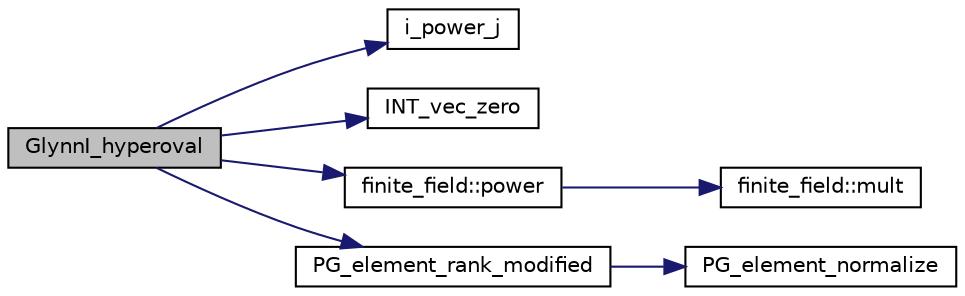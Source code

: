 digraph "GlynnI_hyperoval"
{
  edge [fontname="Helvetica",fontsize="10",labelfontname="Helvetica",labelfontsize="10"];
  node [fontname="Helvetica",fontsize="10",shape=record];
  rankdir="LR";
  Node5953 [label="GlynnI_hyperoval",height=0.2,width=0.4,color="black", fillcolor="grey75", style="filled", fontcolor="black"];
  Node5953 -> Node5954 [color="midnightblue",fontsize="10",style="solid",fontname="Helvetica"];
  Node5954 [label="i_power_j",height=0.2,width=0.4,color="black", fillcolor="white", style="filled",URL="$de/dc5/algebra__and__number__theory_8h.html#a39b321523e8957d701618bb5cac542b5"];
  Node5953 -> Node5955 [color="midnightblue",fontsize="10",style="solid",fontname="Helvetica"];
  Node5955 [label="INT_vec_zero",height=0.2,width=0.4,color="black", fillcolor="white", style="filled",URL="$df/dbf/sajeeb_8_c.html#aa8c9c7977203577026080f546fe4980f"];
  Node5953 -> Node5956 [color="midnightblue",fontsize="10",style="solid",fontname="Helvetica"];
  Node5956 [label="finite_field::power",height=0.2,width=0.4,color="black", fillcolor="white", style="filled",URL="$df/d5a/classfinite__field.html#a0437871b8f775f0b2d589188d9ad7e61"];
  Node5956 -> Node5957 [color="midnightblue",fontsize="10",style="solid",fontname="Helvetica"];
  Node5957 [label="finite_field::mult",height=0.2,width=0.4,color="black", fillcolor="white", style="filled",URL="$df/d5a/classfinite__field.html#a24fb5917aa6d4d656fd855b7f44a13b0"];
  Node5953 -> Node5958 [color="midnightblue",fontsize="10",style="solid",fontname="Helvetica"];
  Node5958 [label="PG_element_rank_modified",height=0.2,width=0.4,color="black", fillcolor="white", style="filled",URL="$d4/d67/geometry_8h.html#a9cd1a8bf5b88a038e33862f6c2c3dd36"];
  Node5958 -> Node5959 [color="midnightblue",fontsize="10",style="solid",fontname="Helvetica"];
  Node5959 [label="PG_element_normalize",height=0.2,width=0.4,color="black", fillcolor="white", style="filled",URL="$df/de4/projective_8_c.html#a5a4c3c1158bad6bab0d786c616bd0996"];
}

